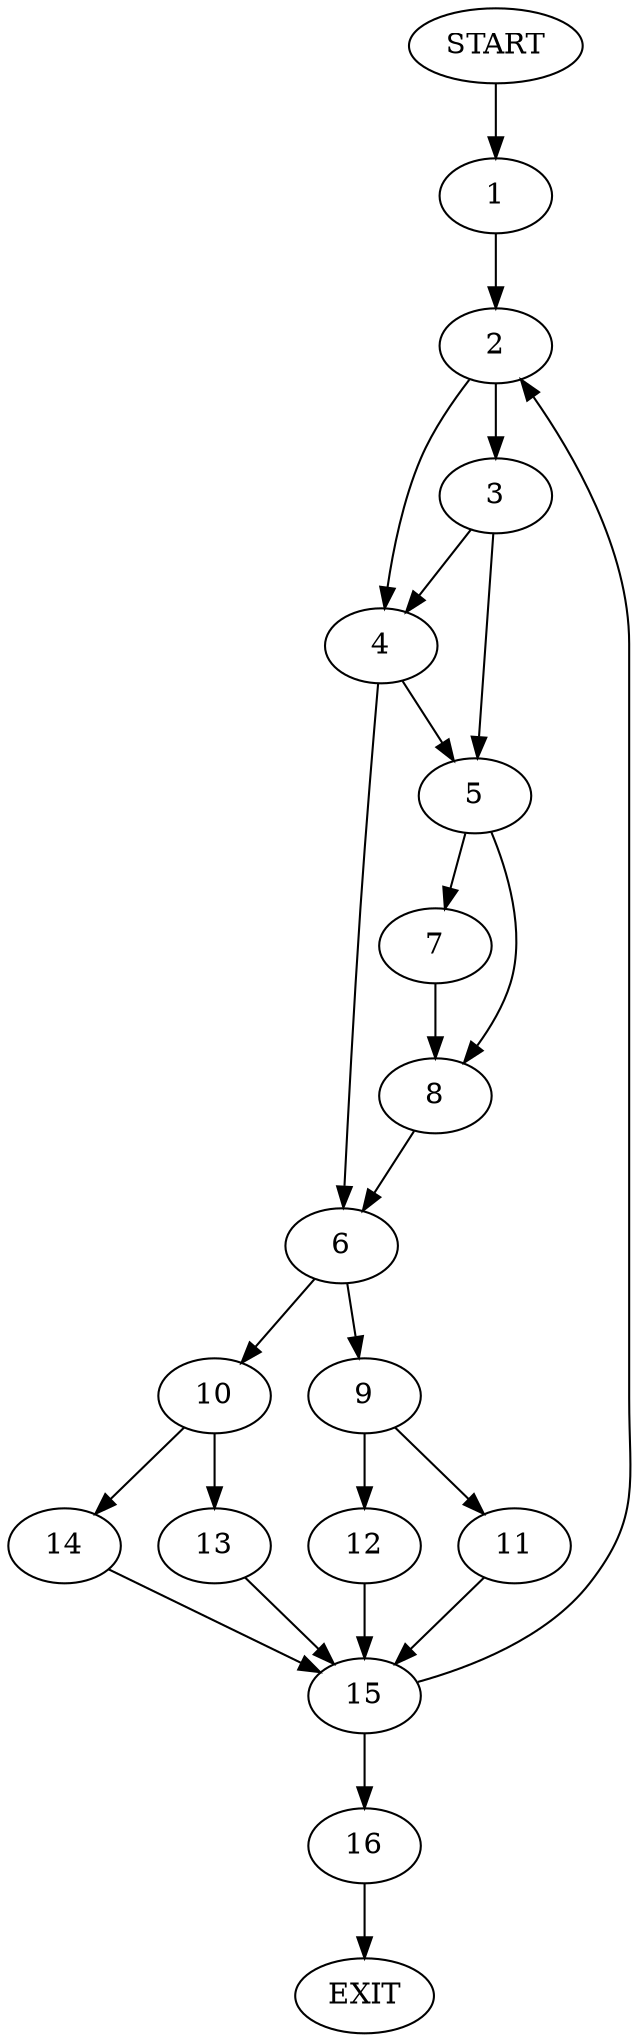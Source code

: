 digraph {
0 [label="START"]
17 [label="EXIT"]
0 -> 1
1 -> 2
2 -> 3
2 -> 4
4 -> 5
4 -> 6
3 -> 5
3 -> 4
5 -> 7
5 -> 8
6 -> 9
6 -> 10
7 -> 8
8 -> 6
9 -> 11
9 -> 12
10 -> 13
10 -> 14
13 -> 15
14 -> 15
15 -> 16
15 -> 2
12 -> 15
11 -> 15
16 -> 17
}
